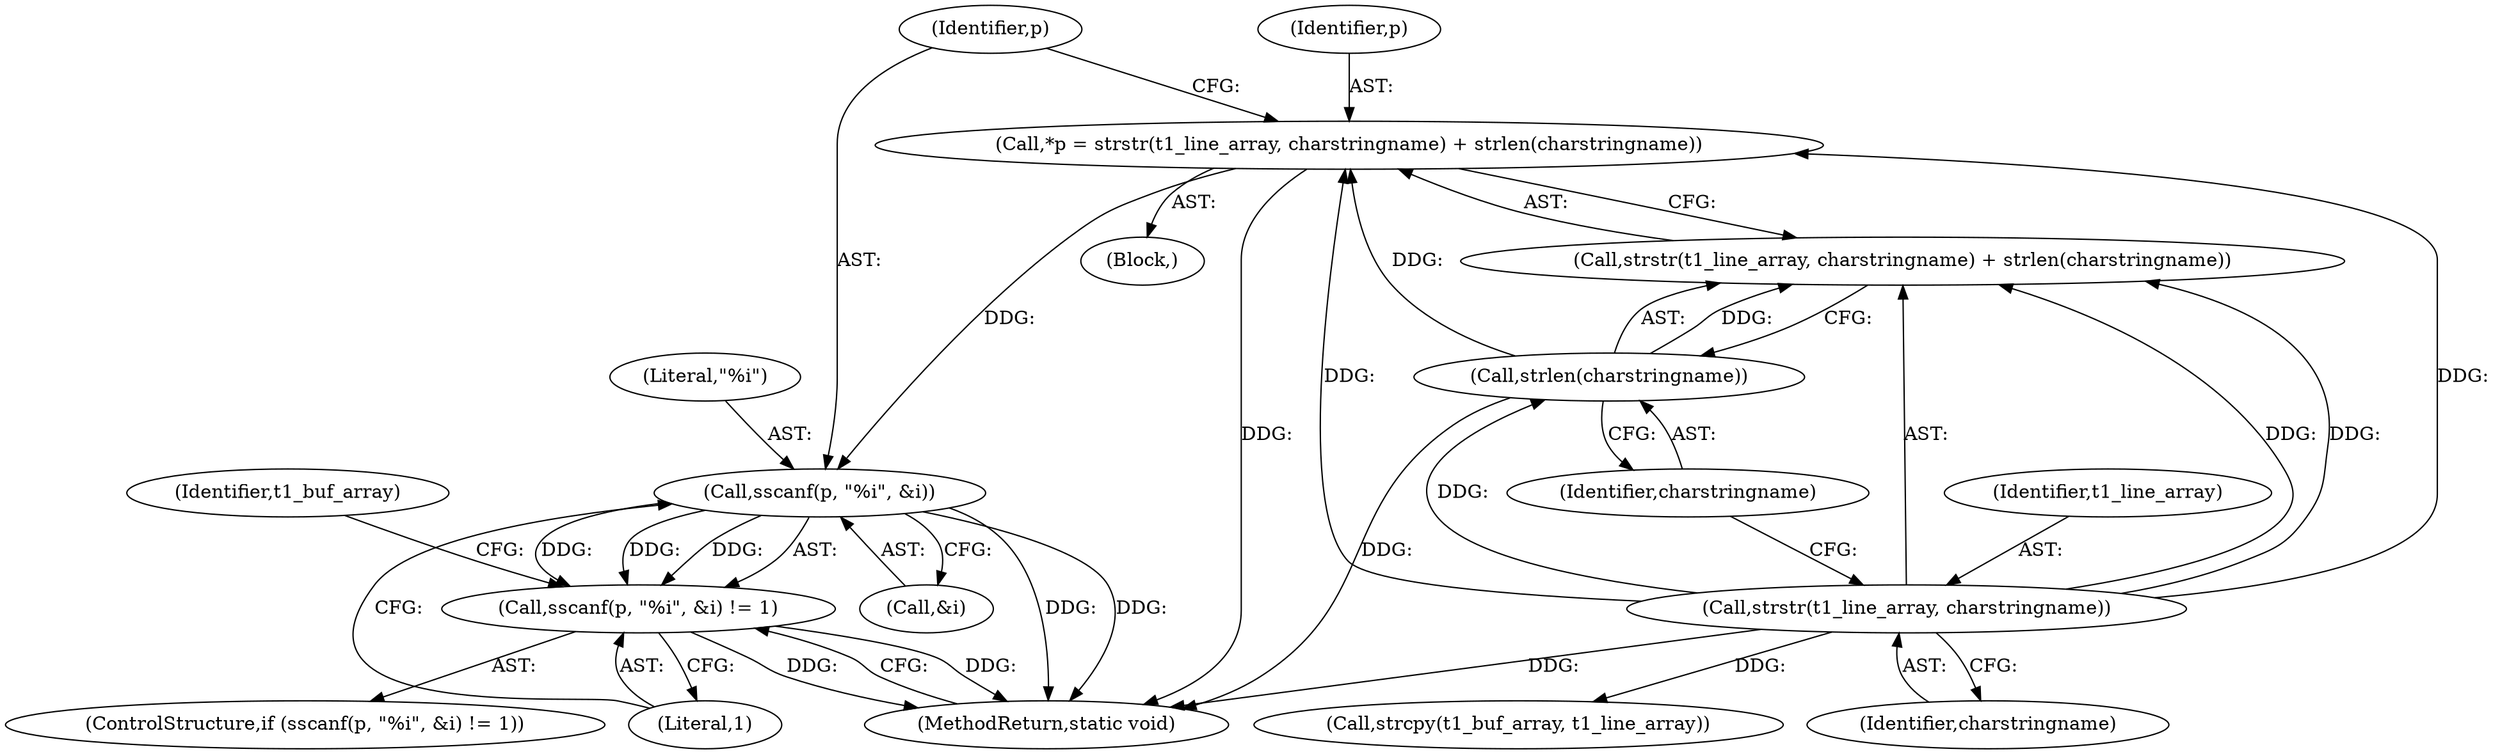digraph "0_texlive-source_6ed0077520e2b0da1fd060c7f88db7b2e6068e4c@API" {
"1000107" [label="(Call,*p = strstr(t1_line_array, charstringname) + strlen(charstringname))"];
"1000110" [label="(Call,strstr(t1_line_array, charstringname))"];
"1000113" [label="(Call,strlen(charstringname))"];
"1000118" [label="(Call,sscanf(p, \"%i\", &i))"];
"1000117" [label="(Call,sscanf(p, \"%i\", &i) != 1)"];
"1000111" [label="(Identifier,t1_line_array)"];
"1000107" [label="(Call,*p = strstr(t1_line_array, charstringname) + strlen(charstringname))"];
"1000109" [label="(Call,strstr(t1_line_array, charstringname) + strlen(charstringname))"];
"1000114" [label="(Identifier,charstringname)"];
"1000125" [label="(Call,strcpy(t1_buf_array, t1_line_array))"];
"1000117" [label="(Call,sscanf(p, \"%i\", &i) != 1)"];
"1000110" [label="(Call,strstr(t1_line_array, charstringname))"];
"1000105" [label="(Block,)"];
"1000113" [label="(Call,strlen(charstringname))"];
"1000112" [label="(Identifier,charstringname)"];
"1000120" [label="(Literal,\"%i\")"];
"1000163" [label="(MethodReturn,static void)"];
"1000126" [label="(Identifier,t1_buf_array)"];
"1000119" [label="(Identifier,p)"];
"1000118" [label="(Call,sscanf(p, \"%i\", &i))"];
"1000121" [label="(Call,&i)"];
"1000108" [label="(Identifier,p)"];
"1000116" [label="(ControlStructure,if (sscanf(p, \"%i\", &i) != 1))"];
"1000123" [label="(Literal,1)"];
"1000107" -> "1000105"  [label="AST: "];
"1000107" -> "1000109"  [label="CFG: "];
"1000108" -> "1000107"  [label="AST: "];
"1000109" -> "1000107"  [label="AST: "];
"1000119" -> "1000107"  [label="CFG: "];
"1000107" -> "1000163"  [label="DDG: "];
"1000110" -> "1000107"  [label="DDG: "];
"1000110" -> "1000107"  [label="DDG: "];
"1000113" -> "1000107"  [label="DDG: "];
"1000107" -> "1000118"  [label="DDG: "];
"1000110" -> "1000109"  [label="AST: "];
"1000110" -> "1000112"  [label="CFG: "];
"1000111" -> "1000110"  [label="AST: "];
"1000112" -> "1000110"  [label="AST: "];
"1000114" -> "1000110"  [label="CFG: "];
"1000110" -> "1000163"  [label="DDG: "];
"1000110" -> "1000109"  [label="DDG: "];
"1000110" -> "1000109"  [label="DDG: "];
"1000110" -> "1000113"  [label="DDG: "];
"1000110" -> "1000125"  [label="DDG: "];
"1000113" -> "1000109"  [label="AST: "];
"1000113" -> "1000114"  [label="CFG: "];
"1000114" -> "1000113"  [label="AST: "];
"1000109" -> "1000113"  [label="CFG: "];
"1000113" -> "1000163"  [label="DDG: "];
"1000113" -> "1000109"  [label="DDG: "];
"1000118" -> "1000117"  [label="AST: "];
"1000118" -> "1000121"  [label="CFG: "];
"1000119" -> "1000118"  [label="AST: "];
"1000120" -> "1000118"  [label="AST: "];
"1000121" -> "1000118"  [label="AST: "];
"1000123" -> "1000118"  [label="CFG: "];
"1000118" -> "1000163"  [label="DDG: "];
"1000118" -> "1000163"  [label="DDG: "];
"1000118" -> "1000117"  [label="DDG: "];
"1000118" -> "1000117"  [label="DDG: "];
"1000118" -> "1000117"  [label="DDG: "];
"1000117" -> "1000116"  [label="AST: "];
"1000117" -> "1000123"  [label="CFG: "];
"1000123" -> "1000117"  [label="AST: "];
"1000126" -> "1000117"  [label="CFG: "];
"1000163" -> "1000117"  [label="CFG: "];
"1000117" -> "1000163"  [label="DDG: "];
"1000117" -> "1000163"  [label="DDG: "];
}
